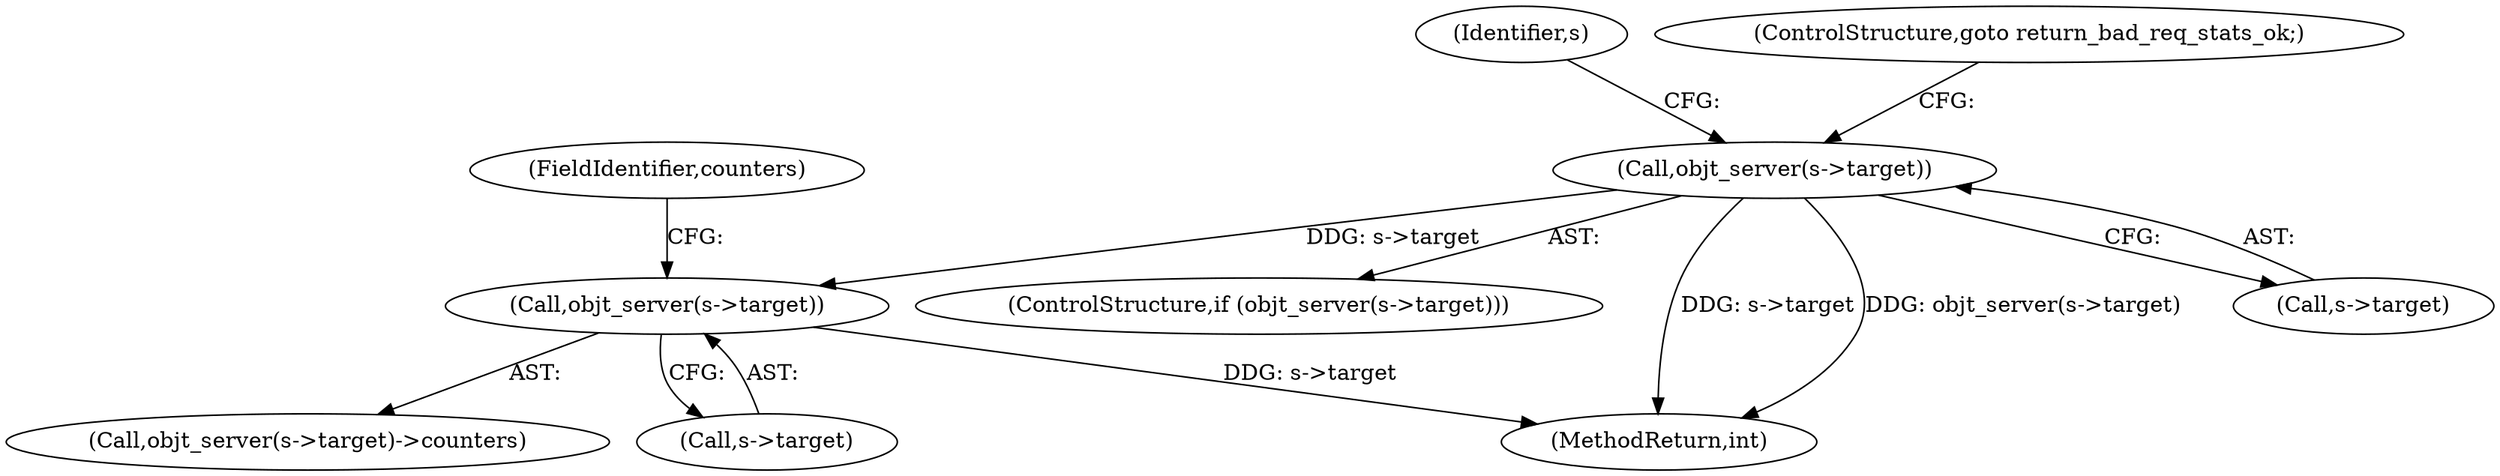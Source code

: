 digraph "0_haproxy_b4d05093bc89f71377230228007e69a1434c1a0c_0@pointer" {
"1000729" [label="(Call,objt_server(s->target))"];
"1000736" [label="(Call,objt_server(s->target))"];
"1000738" [label="(Identifier,s)"];
"1000728" [label="(ControlStructure,if (objt_server(s->target)))"];
"1000736" [label="(Call,objt_server(s->target))"];
"1000735" [label="(Call,objt_server(s->target)->counters)"];
"1001006" [label="(MethodReturn,int)"];
"1000742" [label="(ControlStructure,goto return_bad_req_stats_ok;)"];
"1000737" [label="(Call,s->target)"];
"1000740" [label="(FieldIdentifier,counters)"];
"1000729" [label="(Call,objt_server(s->target))"];
"1000730" [label="(Call,s->target)"];
"1000729" -> "1000728"  [label="AST: "];
"1000729" -> "1000730"  [label="CFG: "];
"1000730" -> "1000729"  [label="AST: "];
"1000738" -> "1000729"  [label="CFG: "];
"1000742" -> "1000729"  [label="CFG: "];
"1000729" -> "1001006"  [label="DDG: s->target"];
"1000729" -> "1001006"  [label="DDG: objt_server(s->target)"];
"1000729" -> "1000736"  [label="DDG: s->target"];
"1000736" -> "1000735"  [label="AST: "];
"1000736" -> "1000737"  [label="CFG: "];
"1000737" -> "1000736"  [label="AST: "];
"1000740" -> "1000736"  [label="CFG: "];
"1000736" -> "1001006"  [label="DDG: s->target"];
}
